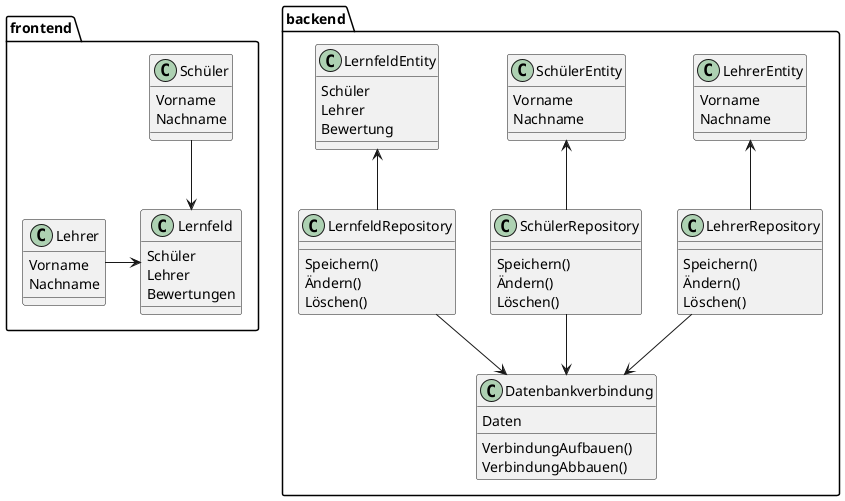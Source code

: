 @startuml

namespace backend{
class           LehrerRepository{
Speichern()
Ändern()
Löschen()
}

class           SchülerRepository{
Speichern()
Ändern()
Löschen()
}

class LernfeldRepository{
Speichern()
Ändern()
Löschen()
}

class           LehrerEntity{
Vorname
Nachname
}

class           SchülerEntity{
Vorname
Nachname
}

class LernfeldEntity{
Schüler
Lehrer
Bewertung
}

class Datenbankverbindung{
Daten
VerbindungAufbauen()
VerbindungAbbauen()
}

LehrerEntity <-- LehrerRepository
SchülerEntity <-- SchülerRepository
LernfeldEntity <-- LernfeldRepository

LehrerRepository --> Datenbankverbindung
SchülerRepository --> Datenbankverbindung
LernfeldRepository --> Datenbankverbindung
}


namespace frontend{

class           Lernfeld{
Schüler
Lehrer
Bewertungen
}

class           Lehrer{
Vorname
Nachname
}

class           Schüler{
Vorname
Nachname
}

Lehrer -> Lernfeld
Schüler --> Lernfeld
}


@enduml
